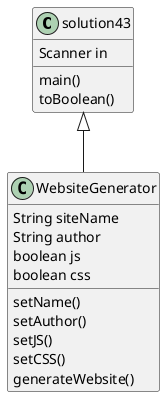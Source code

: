 /*
 *  UCF COP3330 Summer 2021 Assignment 3 Solution
 *  Copyright 2021 Jacob DeBerry
 */
@startuml
'https://plantuml.com/class-diagram

class solution43 {
Scanner in

main()
toBoolean()
}

solution43 <|-- WebsiteGenerator


class WebsiteGenerator {
String siteName
String author
boolean js
boolean css

setName()
setAuthor()
setJS()
setCSS()
generateWebsite()
}
@enduml